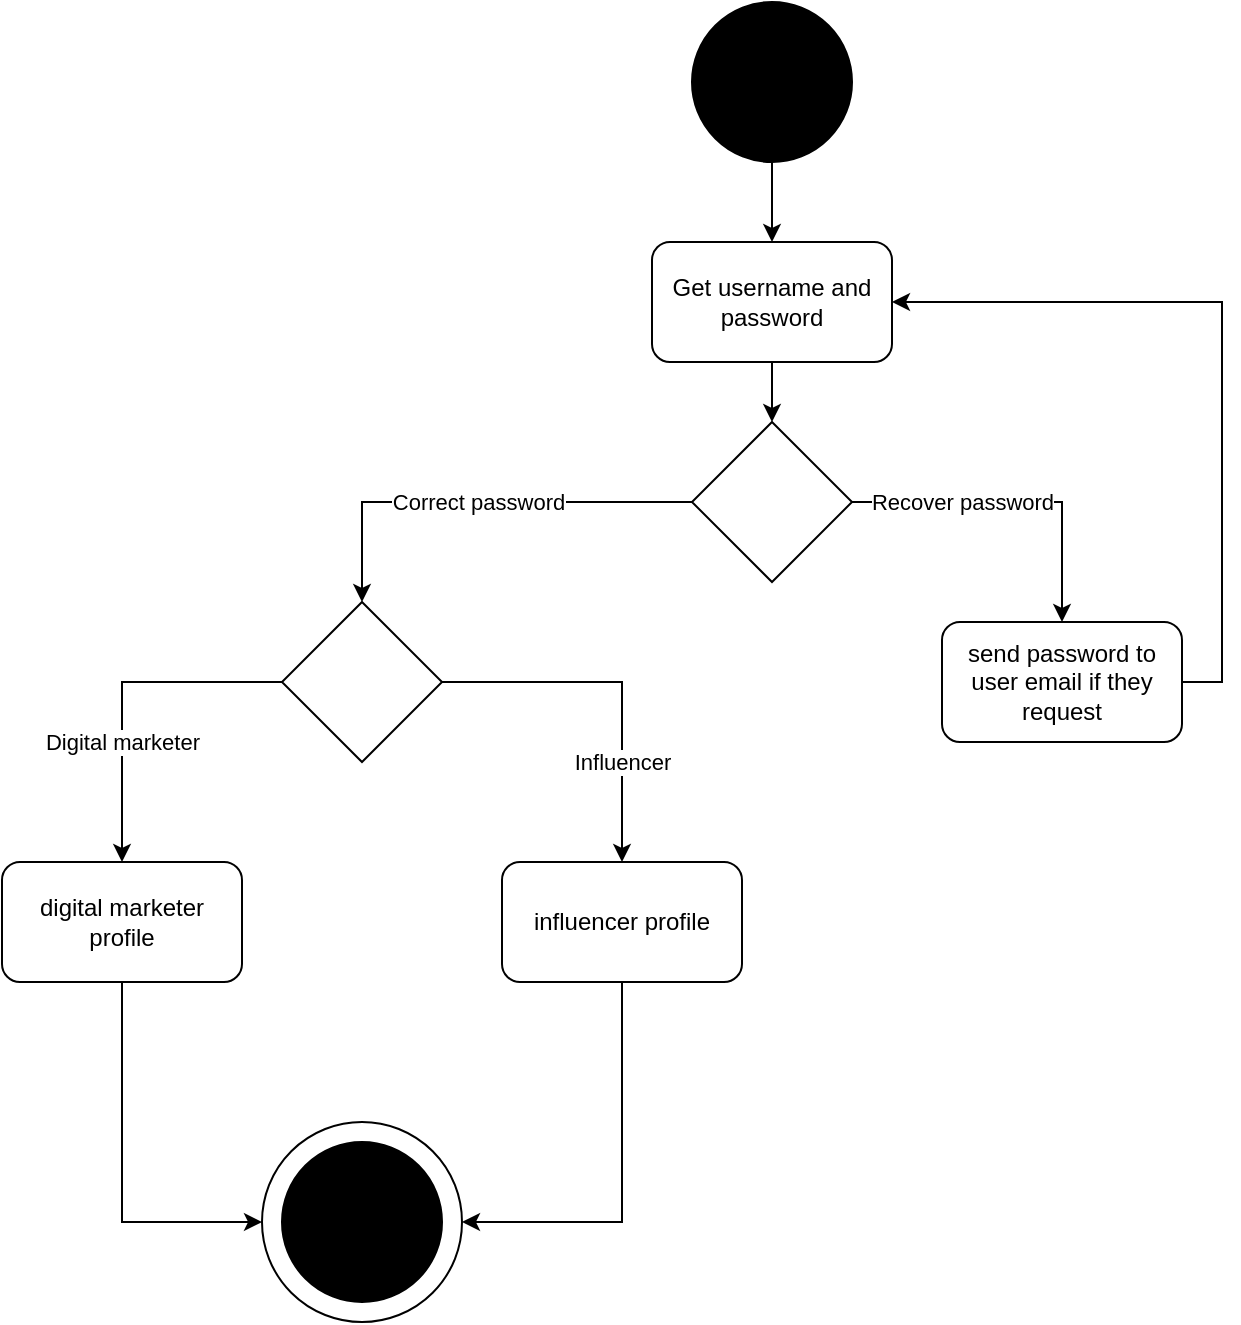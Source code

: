 <mxfile version="12.2.3" type="google" pages="1"><diagram id="g1qjoExQEUFUI0oTf_h8" name="Page-1"><mxGraphModel dx="1024" dy="561" grid="1" gridSize="10" guides="1" tooltips="1" connect="1" arrows="1" fold="1" page="1" pageScale="1" pageWidth="850" pageHeight="1100" math="0" shadow="0"><root><mxCell id="0"/><mxCell id="1" parent="0"/><mxCell id="S9M-2uwivSPqX_jQQRpc-7" style="edgeStyle=orthogonalEdgeStyle;rounded=0;orthogonalLoop=1;jettySize=auto;html=1;exitX=0.5;exitY=1;exitDx=0;exitDy=0;entryX=0.5;entryY=0;entryDx=0;entryDy=0;" edge="1" parent="1" source="S9M-2uwivSPqX_jQQRpc-3" target="S9M-2uwivSPqX_jQQRpc-5"><mxGeometry relative="1" as="geometry"/></mxCell><mxCell id="S9M-2uwivSPqX_jQQRpc-3" value="" style="ellipse;whiteSpace=wrap;html=1;aspect=fixed;fillColor=#000000;" vertex="1" parent="1"><mxGeometry x="385" y="40" width="80" height="80" as="geometry"/></mxCell><mxCell id="S9M-2uwivSPqX_jQQRpc-4" value="" style="group" vertex="1" connectable="0" parent="1"><mxGeometry x="170" y="600" width="100" height="100" as="geometry"/></mxCell><mxCell id="S9M-2uwivSPqX_jQQRpc-2" value="" style="ellipse;whiteSpace=wrap;html=1;aspect=fixed;" vertex="1" parent="S9M-2uwivSPqX_jQQRpc-4"><mxGeometry width="100" height="100" as="geometry"/></mxCell><mxCell id="S9M-2uwivSPqX_jQQRpc-1" value="" style="ellipse;whiteSpace=wrap;html=1;aspect=fixed;fillColor=#000000;" vertex="1" parent="S9M-2uwivSPqX_jQQRpc-4"><mxGeometry x="10" y="10" width="80" height="80" as="geometry"/></mxCell><mxCell id="S9M-2uwivSPqX_jQQRpc-8" style="edgeStyle=orthogonalEdgeStyle;rounded=0;orthogonalLoop=1;jettySize=auto;html=1;exitX=0.5;exitY=1;exitDx=0;exitDy=0;entryX=0.5;entryY=0;entryDx=0;entryDy=0;" edge="1" parent="1" source="S9M-2uwivSPqX_jQQRpc-5" target="S9M-2uwivSPqX_jQQRpc-6"><mxGeometry relative="1" as="geometry"/></mxCell><mxCell id="S9M-2uwivSPqX_jQQRpc-5" value="Get username and password" style="rounded=1;whiteSpace=wrap;html=1;" vertex="1" parent="1"><mxGeometry x="365" y="160" width="120" height="60" as="geometry"/></mxCell><mxCell id="S9M-2uwivSPqX_jQQRpc-10" value="Recover password" style="edgeStyle=orthogonalEdgeStyle;rounded=0;orthogonalLoop=1;jettySize=auto;html=1;exitX=1;exitY=0.5;exitDx=0;exitDy=0;entryX=0.5;entryY=0;entryDx=0;entryDy=0;" edge="1" parent="1" source="S9M-2uwivSPqX_jQQRpc-6" target="S9M-2uwivSPqX_jQQRpc-9"><mxGeometry x="-0.333" relative="1" as="geometry"><mxPoint as="offset"/></mxGeometry></mxCell><mxCell id="S9M-2uwivSPqX_jQQRpc-13" value="Correct password" style="edgeStyle=orthogonalEdgeStyle;rounded=0;orthogonalLoop=1;jettySize=auto;html=1;exitX=0;exitY=0.5;exitDx=0;exitDy=0;entryX=0.5;entryY=0;entryDx=0;entryDy=0;" edge="1" parent="1" source="S9M-2uwivSPqX_jQQRpc-6" target="S9M-2uwivSPqX_jQQRpc-12"><mxGeometry relative="1" as="geometry"/></mxCell><mxCell id="S9M-2uwivSPqX_jQQRpc-6" value="" style="rhombus;whiteSpace=wrap;html=1;" vertex="1" parent="1"><mxGeometry x="385" y="250" width="80" height="80" as="geometry"/></mxCell><mxCell id="S9M-2uwivSPqX_jQQRpc-11" style="edgeStyle=orthogonalEdgeStyle;rounded=0;orthogonalLoop=1;jettySize=auto;html=1;exitX=1;exitY=0.5;exitDx=0;exitDy=0;entryX=1;entryY=0.5;entryDx=0;entryDy=0;" edge="1" parent="1" source="S9M-2uwivSPqX_jQQRpc-9" target="S9M-2uwivSPqX_jQQRpc-5"><mxGeometry relative="1" as="geometry"/></mxCell><mxCell id="S9M-2uwivSPqX_jQQRpc-9" value="send password to user email if they request" style="rounded=1;whiteSpace=wrap;html=1;fillColor=#FFFFFF;" vertex="1" parent="1"><mxGeometry x="510" y="350" width="120" height="60" as="geometry"/></mxCell><mxCell id="S9M-2uwivSPqX_jQQRpc-17" value="Digital marketer" style="edgeStyle=orthogonalEdgeStyle;rounded=0;orthogonalLoop=1;jettySize=auto;html=1;exitX=0;exitY=0.5;exitDx=0;exitDy=0;entryX=0.5;entryY=0;entryDx=0;entryDy=0;" edge="1" parent="1" source="S9M-2uwivSPqX_jQQRpc-12" target="S9M-2uwivSPqX_jQQRpc-16"><mxGeometry x="-0.059" y="30" relative="1" as="geometry"><mxPoint x="-30" y="30" as="offset"/></mxGeometry></mxCell><mxCell id="S9M-2uwivSPqX_jQQRpc-18" value="Influencer" style="edgeStyle=orthogonalEdgeStyle;rounded=0;orthogonalLoop=1;jettySize=auto;html=1;exitX=1;exitY=0.5;exitDx=0;exitDy=0;entryX=0.5;entryY=0;entryDx=0;entryDy=0;" edge="1" parent="1" source="S9M-2uwivSPqX_jQQRpc-12" target="S9M-2uwivSPqX_jQQRpc-14"><mxGeometry x="0.444" relative="1" as="geometry"><mxPoint as="offset"/></mxGeometry></mxCell><mxCell id="S9M-2uwivSPqX_jQQRpc-12" value="" style="rhombus;whiteSpace=wrap;html=1;fillColor=#FFFFFF;" vertex="1" parent="1"><mxGeometry x="180" y="340" width="80" height="80" as="geometry"/></mxCell><mxCell id="S9M-2uwivSPqX_jQQRpc-19" style="edgeStyle=orthogonalEdgeStyle;rounded=0;orthogonalLoop=1;jettySize=auto;html=1;exitX=0.5;exitY=1;exitDx=0;exitDy=0;entryX=1;entryY=0.5;entryDx=0;entryDy=0;" edge="1" parent="1" source="S9M-2uwivSPqX_jQQRpc-14" target="S9M-2uwivSPqX_jQQRpc-2"><mxGeometry relative="1" as="geometry"/></mxCell><mxCell id="S9M-2uwivSPqX_jQQRpc-14" value="influencer profile" style="rounded=1;whiteSpace=wrap;html=1;fillColor=#FFFFFF;" vertex="1" parent="1"><mxGeometry x="290" y="470" width="120" height="60" as="geometry"/></mxCell><mxCell id="S9M-2uwivSPqX_jQQRpc-20" style="edgeStyle=orthogonalEdgeStyle;rounded=0;orthogonalLoop=1;jettySize=auto;html=1;exitX=0.5;exitY=1;exitDx=0;exitDy=0;entryX=0;entryY=0.5;entryDx=0;entryDy=0;" edge="1" parent="1" source="S9M-2uwivSPqX_jQQRpc-16" target="S9M-2uwivSPqX_jQQRpc-2"><mxGeometry relative="1" as="geometry"/></mxCell><mxCell id="S9M-2uwivSPqX_jQQRpc-16" value="digital marketer profile" style="rounded=1;whiteSpace=wrap;html=1;fillColor=#FFFFFF;" vertex="1" parent="1"><mxGeometry x="40" y="470" width="120" height="60" as="geometry"/></mxCell></root></mxGraphModel></diagram></mxfile>